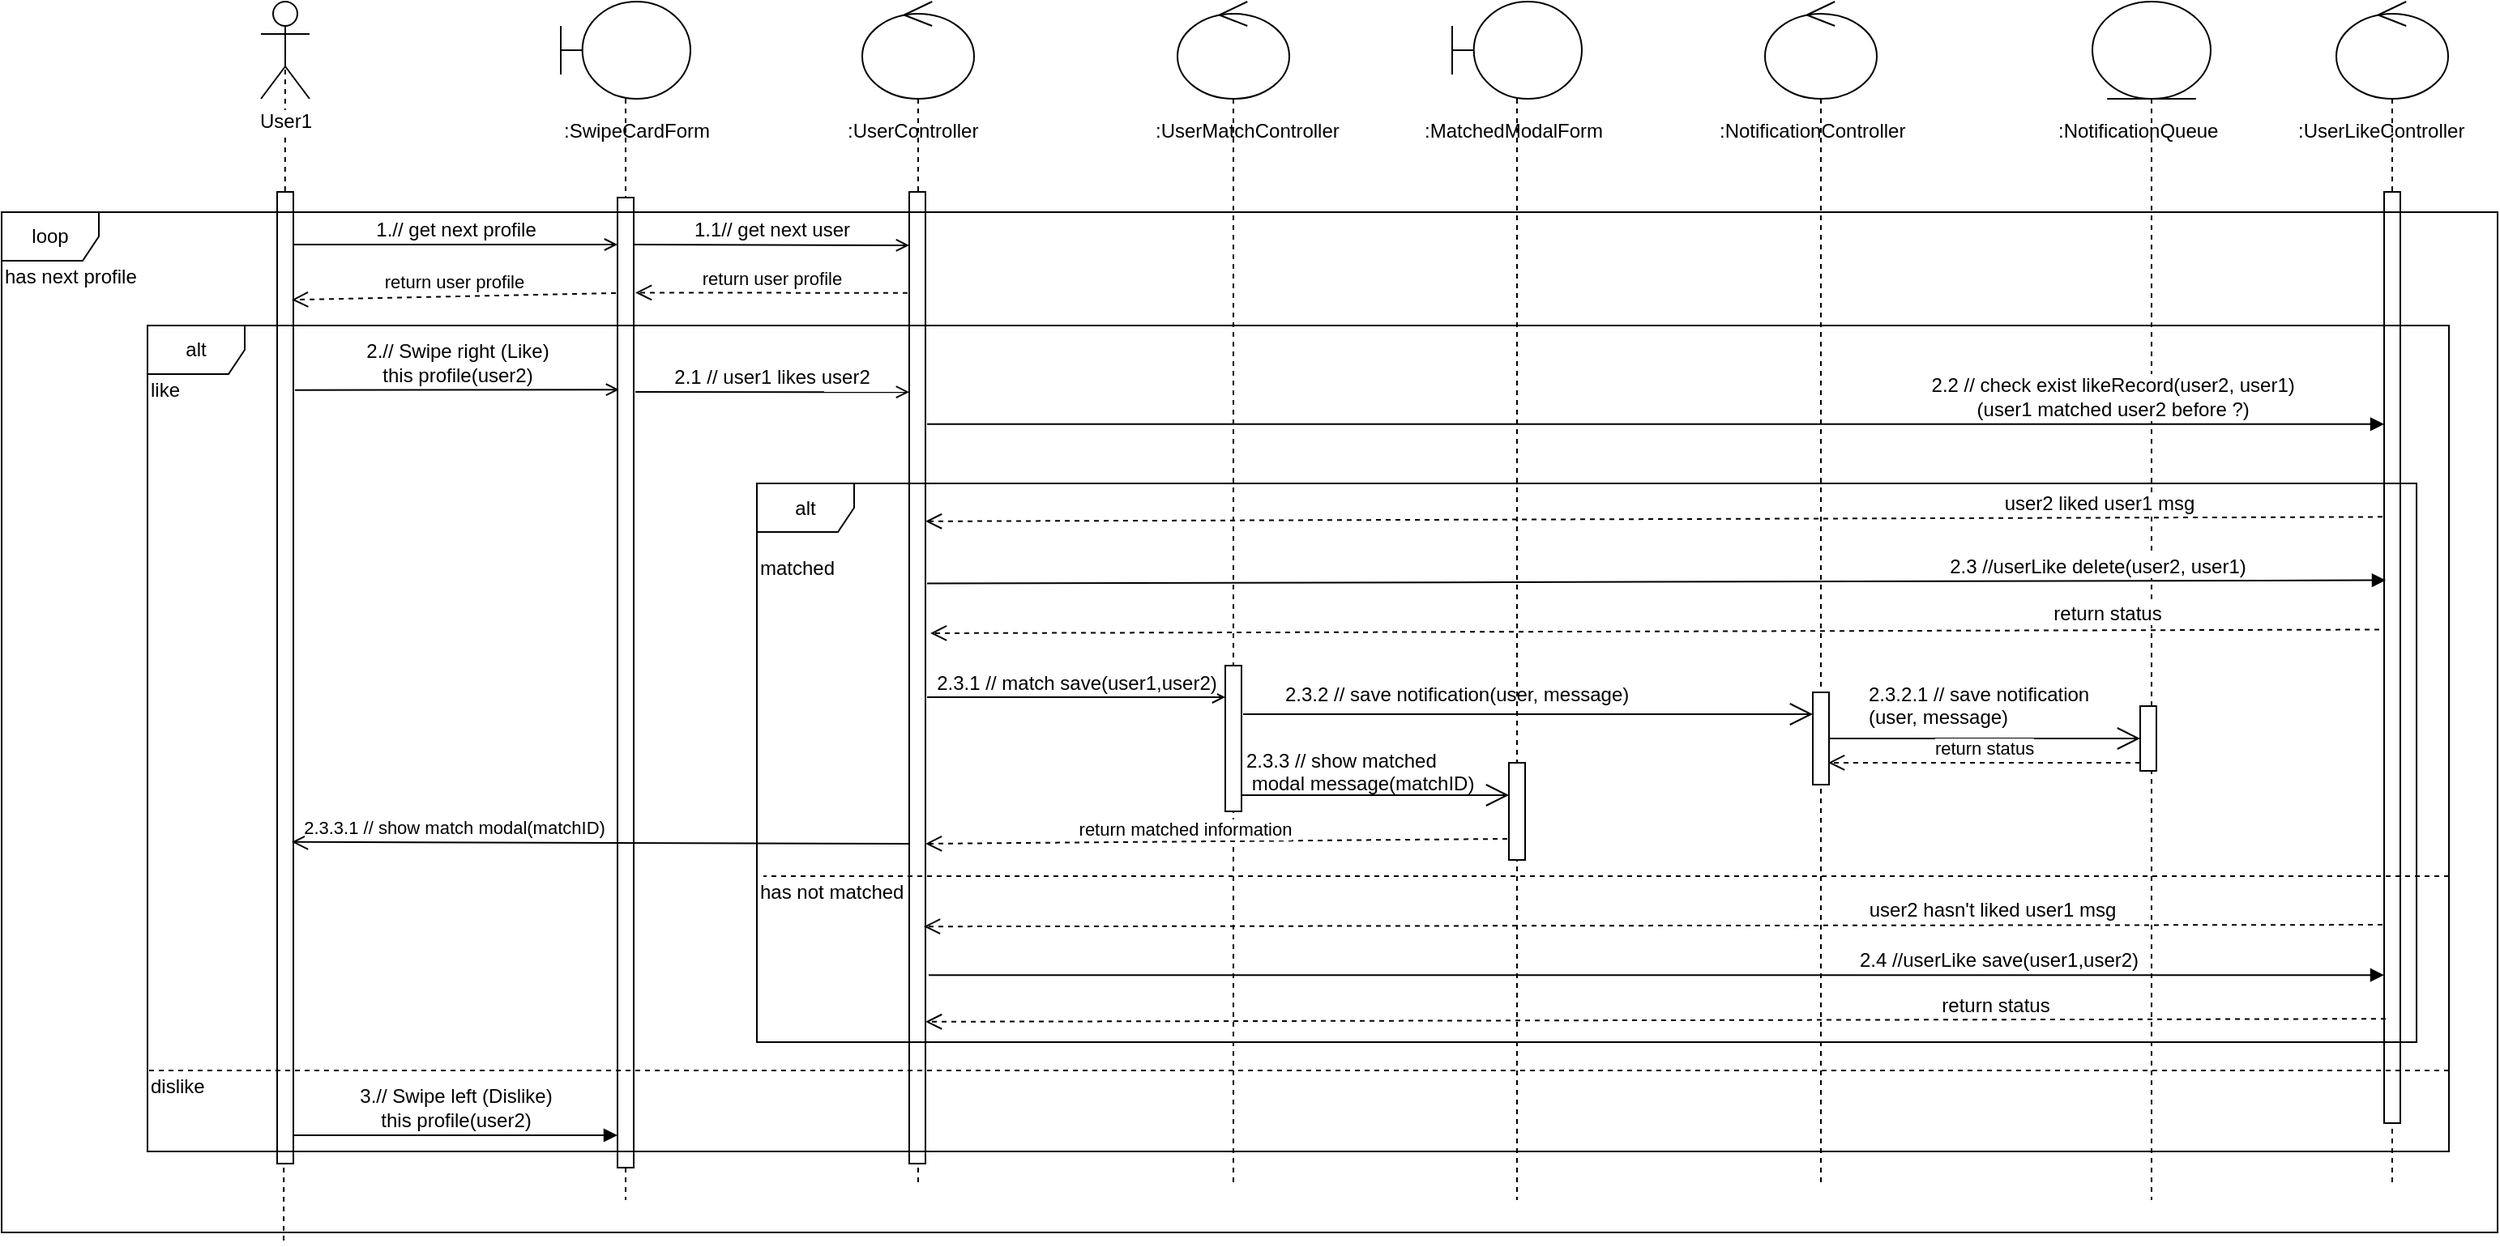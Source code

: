 <mxfile version="12.2.6" type="google" pages="1"><diagram id="qBO0idU9WgJMO6IqK8PA" name="Page-1"><mxGraphModel dx="772" dy="485" grid="1" gridSize="10" guides="1" tooltips="1" connect="1" arrows="1" fold="1" page="1" pageScale="1" pageWidth="1920" pageHeight="1200" math="0" shadow="0"><root><mxCell id="0"/><mxCell id="1" parent="0"/><mxCell id="ysQLj2C-NkpYgsDiHovC-96" value="" style="shape=umlLifeline;participant=umlEntity;perimeter=lifelinePerimeter;whiteSpace=wrap;html=1;container=1;collapsible=0;recursiveResize=0;verticalAlign=top;spacingTop=36;labelBackgroundColor=#ffffff;outlineConnect=0;size=60;" vertex="1" parent="1"><mxGeometry x="1290" y="80" width="73" height="740" as="geometry"/></mxCell><mxCell id="ysQLj2C-NkpYgsDiHovC-34" value="" style="html=1;points=[];perimeter=orthogonalPerimeter;" vertex="1" parent="ysQLj2C-NkpYgsDiHovC-96"><mxGeometry x="29.5" y="435" width="10" height="40" as="geometry"/></mxCell><mxCell id="ysQLj2C-NkpYgsDiHovC-98" value="" style="shape=umlLifeline;participant=umlControl;perimeter=lifelinePerimeter;whiteSpace=wrap;html=1;container=1;collapsible=0;recursiveResize=0;verticalAlign=top;spacingTop=36;labelBackgroundColor=#ffffff;outlineConnect=0;size=60;" vertex="1" parent="1"><mxGeometry x="1088" y="80" width="69" height="730" as="geometry"/></mxCell><mxCell id="ysQLj2C-NkpYgsDiHovC-94" value="" style="shape=umlLifeline;participant=umlControl;perimeter=lifelinePerimeter;whiteSpace=wrap;html=1;container=1;collapsible=0;recursiveResize=0;verticalAlign=top;spacingTop=36;labelBackgroundColor=#ffffff;outlineConnect=0;size=60;" vertex="1" parent="1"><mxGeometry x="1440.5" y="80" width="69" height="730" as="geometry"/></mxCell><mxCell id="ysQLj2C-NkpYgsDiHovC-93" value="" style="shape=umlLifeline;participant=umlControl;perimeter=lifelinePerimeter;whiteSpace=wrap;html=1;container=1;collapsible=0;recursiveResize=0;verticalAlign=top;spacingTop=36;labelBackgroundColor=#ffffff;outlineConnect=0;size=60;" vertex="1" parent="1"><mxGeometry x="725.5" y="80" width="69" height="730" as="geometry"/></mxCell><mxCell id="ysQLj2C-NkpYgsDiHovC-92" value="" style="shape=umlLifeline;participant=umlControl;perimeter=lifelinePerimeter;whiteSpace=wrap;html=1;container=1;collapsible=0;recursiveResize=0;verticalAlign=top;spacingTop=36;labelBackgroundColor=#ffffff;outlineConnect=0;size=60;" vertex="1" parent="1"><mxGeometry x="531" y="80" width="69" height="730" as="geometry"/></mxCell><mxCell id="ysQLj2C-NkpYgsDiHovC-90" value="" style="shape=umlLifeline;participant=umlBoundary;perimeter=lifelinePerimeter;whiteSpace=wrap;html=1;container=1;collapsible=0;recursiveResize=0;verticalAlign=top;spacingTop=36;labelBackgroundColor=#ffffff;outlineConnect=0;size=60;" vertex="1" parent="1"><mxGeometry x="895" y="80" width="80" height="740" as="geometry"/></mxCell><mxCell id="NpGwaIAsqeNKUlh8_AAs-12" value="" style="endArrow=none;endSize=12;dashed=1;html=1;fontSize=12;exitX=0.5;exitY=0.5;exitDx=0;exitDy=0;exitPerimeter=0;endFill=0;entryX=0.113;entryY=1.01;entryDx=0;entryDy=0;entryPerimeter=0;" parent="1" source="NpGwaIAsqeNKUlh8_AAs-1" target="ysQLj2C-NkpYgsDiHovC-73" edge="1"><mxGeometry width="160" relative="1" as="geometry"><mxPoint x="175" y="230" as="sourcePoint"/><mxPoint x="175" y="640" as="targetPoint"/></mxGeometry></mxCell><mxCell id="ysQLj2C-NkpYgsDiHovC-89" value="" style="shape=umlLifeline;participant=umlBoundary;perimeter=lifelinePerimeter;whiteSpace=wrap;html=1;container=1;collapsible=0;recursiveResize=0;verticalAlign=top;spacingTop=36;labelBackgroundColor=#ffffff;outlineConnect=0;size=60;" vertex="1" parent="1"><mxGeometry x="345" y="80" width="80" height="740" as="geometry"/></mxCell><mxCell id="ysQLj2C-NkpYgsDiHovC-52" value="" style="endArrow=open;endFill=1;endSize=12;html=1;" edge="1" parent="1" target="ysQLj2C-NkpYgsDiHovC-48"><mxGeometry width="160" relative="1" as="geometry"><mxPoint x="761.5" y="570" as="sourcePoint"/><mxPoint x="1080.5" y="570" as="targetPoint"/></mxGeometry></mxCell><mxCell id="NpGwaIAsqeNKUlh8_AAs-18" value="2.1 // user1 likes user2" style="html=1;verticalAlign=bottom;endArrow=open;fontSize=12;endFill=0;entryX=0;entryY=0.206;entryDx=0;entryDy=0;entryPerimeter=0;" parent="1" edge="1" target="ysQLj2C-NkpYgsDiHovC-1"><mxGeometry width="80" relative="1" as="geometry"><mxPoint x="391" y="321" as="sourcePoint"/><mxPoint x="560" y="280" as="targetPoint"/></mxGeometry></mxCell><mxCell id="NpGwaIAsqeNKUlh8_AAs-7" value="" style="endArrow=none;endSize=12;dashed=1;html=1;fontSize=12;exitX=0.5;exitY=0.5;exitDx=0;exitDy=0;exitPerimeter=0;endFill=0;" parent="1" source="NpGwaIAsqeNKUlh8_AAs-11" edge="1"><mxGeometry width="160" relative="1" as="geometry"><mxPoint x="160" y="300" as="sourcePoint"/><mxPoint x="175" y="640" as="targetPoint"/></mxGeometry></mxCell><mxCell id="NpGwaIAsqeNKUlh8_AAs-1" value="User1" style="shape=umlActor;verticalLabelPosition=bottom;labelBackgroundColor=#ffffff;verticalAlign=top;html=1;" parent="1" vertex="1"><mxGeometry x="160" y="80" width="30" height="60" as="geometry"/></mxCell><mxCell id="NpGwaIAsqeNKUlh8_AAs-11" value="" style="html=1;points=[];perimeter=orthogonalPerimeter;fontSize=12;" parent="1" vertex="1"><mxGeometry x="170" y="197.5" width="10" height="600" as="geometry"/></mxCell><mxCell id="NpGwaIAsqeNKUlh8_AAs-13" value="2.// Swipe right (Like)&lt;br&gt;this profile(user2)" style="html=1;verticalAlign=bottom;endArrow=open;fontSize=12;endFill=0;entryX=0.1;entryY=0.198;entryDx=0;entryDy=0;entryPerimeter=0;exitX=1.1;exitY=0.204;exitDx=0;exitDy=0;exitPerimeter=0;" parent="1" edge="1" target="NpGwaIAsqeNKUlh8_AAs-27" source="NpGwaIAsqeNKUlh8_AAs-11"><mxGeometry width="80" relative="1" as="geometry"><mxPoint x="180" y="280" as="sourcePoint"/><mxPoint x="380" y="280" as="targetPoint"/></mxGeometry></mxCell><mxCell id="ysQLj2C-NkpYgsDiHovC-1" value="" style="html=1;points=[];perimeter=orthogonalPerimeter;" vertex="1" parent="1"><mxGeometry x="560" y="197.5" width="10" height="600" as="geometry"/></mxCell><mxCell id="NpGwaIAsqeNKUlh8_AAs-29" value="" style="html=1;points=[];perimeter=orthogonalPerimeter;fontSize=12;" parent="1" vertex="1"><mxGeometry x="1470" y="197.5" width="10" height="575" as="geometry"/></mxCell><mxCell id="NpGwaIAsqeNKUlh8_AAs-27" value="" style="html=1;points=[];perimeter=orthogonalPerimeter;fontSize=12;" parent="1" vertex="1"><mxGeometry x="380" y="201" width="10" height="599" as="geometry"/></mxCell><mxCell id="ysQLj2C-NkpYgsDiHovC-11" value=":UserController" style="text;html=1;resizable=0;points=[];autosize=1;align=left;verticalAlign=top;spacingTop=-4;" vertex="1" parent="1"><mxGeometry x="520" y="150" width="100" height="20" as="geometry"/></mxCell><mxCell id="ysQLj2C-NkpYgsDiHovC-12" value=":UserLikeController" style="text;html=1;resizable=0;points=[];autosize=1;align=left;verticalAlign=top;spacingTop=-4;" vertex="1" parent="1"><mxGeometry x="1415" y="150" width="120" height="20" as="geometry"/></mxCell><mxCell id="ysQLj2C-NkpYgsDiHovC-13" value=":SwipeCardForm" style="text;html=1;resizable=0;points=[];autosize=1;align=left;verticalAlign=top;spacingTop=-4;" vertex="1" parent="1"><mxGeometry x="345" y="150" width="110" height="20" as="geometry"/></mxCell><mxCell id="ysQLj2C-NkpYgsDiHovC-14" value=":UserMatchController" style="text;html=1;resizable=0;points=[];autosize=1;align=left;verticalAlign=top;spacingTop=-4;" vertex="1" parent="1"><mxGeometry x="710" y="150" width="130" height="20" as="geometry"/></mxCell><mxCell id="ysQLj2C-NkpYgsDiHovC-15" value="2.3.1 // match save(user1,user2)" style="html=1;verticalAlign=bottom;endArrow=open;fontSize=12;endFill=0;" edge="1" parent="1" target="ysQLj2C-NkpYgsDiHovC-16"><mxGeometry width="80" relative="1" as="geometry"><mxPoint x="571" y="509.5" as="sourcePoint"/><mxPoint x="750" y="510" as="targetPoint"/></mxGeometry></mxCell><mxCell id="ysQLj2C-NkpYgsDiHovC-16" value="" style="html=1;points=[];perimeter=orthogonalPerimeter;" vertex="1" parent="1"><mxGeometry x="755" y="490" width="10" height="90" as="geometry"/></mxCell><mxCell id="ysQLj2C-NkpYgsDiHovC-21" value=":MatchedModalForm" style="text;html=1;resizable=0;points=[];autosize=1;align=left;verticalAlign=top;spacingTop=-4;" vertex="1" parent="1"><mxGeometry x="876" y="150" width="130" height="20" as="geometry"/></mxCell><mxCell id="ysQLj2C-NkpYgsDiHovC-28" value=":NotificationQueue" style="text;html=1;resizable=0;points=[];autosize=1;align=left;verticalAlign=top;spacingTop=-4;" vertex="1" parent="1"><mxGeometry x="1266.5" y="150" width="110" height="20" as="geometry"/></mxCell><mxCell id="ysQLj2C-NkpYgsDiHovC-30" value="" style="endArrow=open;endFill=1;endSize=12;html=1;" edge="1" parent="1" target="ysQLj2C-NkpYgsDiHovC-31"><mxGeometry width="160" relative="1" as="geometry"><mxPoint x="766" y="520" as="sourcePoint"/><mxPoint x="1090" y="520" as="targetPoint"/></mxGeometry></mxCell><mxCell id="ysQLj2C-NkpYgsDiHovC-32" value="2.3.2 // save notification(user, message)&amp;nbsp;" style="text;html=1;resizable=0;points=[];autosize=1;align=left;verticalAlign=top;spacingTop=-4;" vertex="1" parent="1"><mxGeometry x="790" y="497.5" width="230" height="20" as="geometry"/></mxCell><mxCell id="ysQLj2C-NkpYgsDiHovC-33" value=":NotificationController" style="text;html=1;resizable=0;points=[];autosize=1;align=left;verticalAlign=top;spacingTop=-4;" vertex="1" parent="1"><mxGeometry x="1057.5" y="150" width="130" height="20" as="geometry"/></mxCell><mxCell id="ysQLj2C-NkpYgsDiHovC-35" value="" style="endArrow=open;endFill=1;endSize=12;html=1;" edge="1" parent="1" source="ysQLj2C-NkpYgsDiHovC-31" target="ysQLj2C-NkpYgsDiHovC-34"><mxGeometry width="160" relative="1" as="geometry"><mxPoint x="1030" y="527.5" as="sourcePoint"/><mxPoint x="1205" y="527.5" as="targetPoint"/></mxGeometry></mxCell><mxCell id="ysQLj2C-NkpYgsDiHovC-36" value="2.3.2.1 // save notification&lt;br&gt;(user, message)" style="text;html=1;resizable=0;points=[];autosize=1;align=left;verticalAlign=top;spacingTop=-4;" vertex="1" parent="1"><mxGeometry x="1150" y="497.5" width="150" height="30" as="geometry"/></mxCell><mxCell id="ysQLj2C-NkpYgsDiHovC-39" value="2.4 //userLike save(user1,user2)" style="html=1;verticalAlign=bottom;endArrow=block;fontSize=12;exitX=1.2;exitY=0.806;exitDx=0;exitDy=0;exitPerimeter=0;" edge="1" parent="1" source="ysQLj2C-NkpYgsDiHovC-1" target="NpGwaIAsqeNKUlh8_AAs-29"><mxGeometry x="0.47" width="80" relative="1" as="geometry"><mxPoint x="571" y="770" as="sourcePoint"/><mxPoint x="745" y="770" as="targetPoint"/><mxPoint as="offset"/></mxGeometry></mxCell><mxCell id="ysQLj2C-NkpYgsDiHovC-41" value="return status" style="html=1;verticalAlign=bottom;endArrow=open;dashed=1;endSize=8;fontSize=12;exitX=-0.3;exitY=0.47;exitDx=0;exitDy=0;exitPerimeter=0;" edge="1" parent="1" source="NpGwaIAsqeNKUlh8_AAs-29"><mxGeometry x="-0.624" y="-1" relative="1" as="geometry"><mxPoint x="1350" y="450" as="sourcePoint"/><mxPoint x="573" y="470" as="targetPoint"/><mxPoint as="offset"/></mxGeometry></mxCell><mxCell id="ysQLj2C-NkpYgsDiHovC-48" value="" style="html=1;points=[];perimeter=orthogonalPerimeter;" vertex="1" parent="1"><mxGeometry x="930" y="550" width="10" height="60" as="geometry"/></mxCell><mxCell id="ysQLj2C-NkpYgsDiHovC-49" value="user2 hasn't liked user1 msg" style="html=1;verticalAlign=bottom;endArrow=open;dashed=1;endSize=8;fontSize=12;exitX=-0.1;exitY=0.787;exitDx=0;exitDy=0;exitPerimeter=0;entryX=0.9;entryY=0.756;entryDx=0;entryDy=0;entryPerimeter=0;" edge="1" parent="1" source="NpGwaIAsqeNKUlh8_AAs-29" target="ysQLj2C-NkpYgsDiHovC-1"><mxGeometry x="-0.464" relative="1" as="geometry"><mxPoint x="1460" y="720" as="sourcePoint"/><mxPoint x="570" y="630" as="targetPoint"/><mxPoint as="offset"/></mxGeometry></mxCell><mxCell id="ysQLj2C-NkpYgsDiHovC-50" value="return matched information" style="html=1;verticalAlign=bottom;endArrow=open;dashed=1;endSize=8;exitX=-0.1;exitY=0.783;exitDx=0;exitDy=0;exitPerimeter=0;" edge="1" parent="1" source="ysQLj2C-NkpYgsDiHovC-48"><mxGeometry x="0.109" y="1" relative="1" as="geometry"><mxPoint x="810" y="582.98" as="sourcePoint"/><mxPoint x="570" y="600" as="targetPoint"/><mxPoint as="offset"/></mxGeometry></mxCell><mxCell id="ysQLj2C-NkpYgsDiHovC-53" value="2.3.3 // show matched&lt;br&gt;&amp;nbsp;modal message(matchID)" style="text;html=1;" vertex="1" parent="1"><mxGeometry x="766" y="535" width="220" height="30" as="geometry"/></mxCell><mxCell id="ysQLj2C-NkpYgsDiHovC-57" value="3.// Swipe left (Dislike)&lt;br&gt;this profile(user2)" style="html=1;verticalAlign=bottom;endArrow=block;fontSize=12;" edge="1" parent="1"><mxGeometry width="80" relative="1" as="geometry"><mxPoint x="180" y="780" as="sourcePoint"/><mxPoint x="380" y="780" as="targetPoint"/></mxGeometry></mxCell><mxCell id="ysQLj2C-NkpYgsDiHovC-58" value="1.1// get next user" style="html=1;verticalAlign=bottom;endArrow=open;fontSize=12;endFill=0;" edge="1" parent="1"><mxGeometry width="80" relative="1" as="geometry"><mxPoint x="390" y="230" as="sourcePoint"/><mxPoint x="560" y="230.5" as="targetPoint"/></mxGeometry></mxCell><mxCell id="ysQLj2C-NkpYgsDiHovC-59" value="return user profile" style="html=1;verticalAlign=bottom;endArrow=open;dashed=1;endSize=8;entryX=1.1;entryY=0.098;entryDx=0;entryDy=0;entryPerimeter=0;exitX=-0.1;exitY=0.104;exitDx=0;exitDy=0;exitPerimeter=0;" edge="1" parent="1" source="ysQLj2C-NkpYgsDiHovC-1" target="NpGwaIAsqeNKUlh8_AAs-27"><mxGeometry relative="1" as="geometry"><mxPoint x="560" y="250" as="sourcePoint"/><mxPoint x="390" y="250" as="targetPoint"/></mxGeometry></mxCell><mxCell id="ysQLj2C-NkpYgsDiHovC-63" value="1.// get next profile" style="html=1;verticalAlign=bottom;endArrow=open;fontSize=12;endFill=0;" edge="1" parent="1"><mxGeometry width="80" relative="1" as="geometry"><mxPoint x="180" y="230" as="sourcePoint"/><mxPoint x="380" y="230" as="targetPoint"/></mxGeometry></mxCell><mxCell id="ysQLj2C-NkpYgsDiHovC-64" value="return user profile" style="html=1;verticalAlign=bottom;endArrow=open;dashed=1;endSize=8;entryX=0.9;entryY=0.111;entryDx=0;entryDy=0;entryPerimeter=0;" edge="1" parent="1" target="NpGwaIAsqeNKUlh8_AAs-11"><mxGeometry relative="1" as="geometry"><mxPoint x="379" y="260" as="sourcePoint"/><mxPoint x="180" y="250" as="targetPoint"/></mxGeometry></mxCell><mxCell id="ysQLj2C-NkpYgsDiHovC-67" value="return status" style="html=1;verticalAlign=bottom;endArrow=open;dashed=1;endSize=8;entryX=0.95;entryY=0.763;entryDx=0;entryDy=0;entryPerimeter=0;" edge="1" parent="1" source="ysQLj2C-NkpYgsDiHovC-34" target="ysQLj2C-NkpYgsDiHovC-31"><mxGeometry x="0.018" relative="1" as="geometry"><mxPoint x="1200" y="549" as="sourcePoint"/><mxPoint x="1030" y="549" as="targetPoint"/><mxPoint x="1" as="offset"/></mxGeometry></mxCell><mxCell id="ysQLj2C-NkpYgsDiHovC-68" value="2.3.3.1 // show match modal(matchID)" style="html=1;verticalAlign=bottom;endArrow=open;endSize=8;exitX=-0.1;exitY=0.783;exitDx=0;exitDy=0;exitPerimeter=0;entryX=0.9;entryY=0.669;entryDx=0;entryDy=0;entryPerimeter=0;" edge="1" parent="1" target="NpGwaIAsqeNKUlh8_AAs-11"><mxGeometry x="0.477" relative="1" as="geometry"><mxPoint x="559.5" y="599.98" as="sourcePoint"/><mxPoint x="200.5" y="603" as="targetPoint"/><mxPoint as="offset"/></mxGeometry></mxCell><mxCell id="ysQLj2C-NkpYgsDiHovC-74" value="has next profile" style="text;html=1;resizable=0;points=[];autosize=1;align=left;verticalAlign=top;spacingTop=-4;" vertex="1" parent="1"><mxGeometry y="240" width="100" height="20" as="geometry"/></mxCell><mxCell id="ysQLj2C-NkpYgsDiHovC-75" value="return status" style="html=1;verticalAlign=bottom;endArrow=open;dashed=1;endSize=8;fontSize=12;exitX=0.1;exitY=0.888;exitDx=0;exitDy=0;exitPerimeter=0;entryX=1;entryY=0.854;entryDx=0;entryDy=0;entryPerimeter=0;" edge="1" parent="1" source="NpGwaIAsqeNKUlh8_AAs-29" target="ysQLj2C-NkpYgsDiHovC-1"><mxGeometry x="-0.464" relative="1" as="geometry"><mxPoint x="1470" y="730" as="sourcePoint"/><mxPoint x="581" y="730" as="targetPoint"/><mxPoint as="offset"/></mxGeometry></mxCell><mxCell id="NpGwaIAsqeNKUlh8_AAs-20" value="2.2 // check exist likeRecord(user2, user1)&amp;nbsp;&lt;br&gt;(user1 matched user2 before ?)&amp;nbsp;" style="html=1;verticalAlign=bottom;endArrow=block;fontSize=12;exitX=1.1;exitY=0.239;exitDx=0;exitDy=0;exitPerimeter=0;" parent="1" edge="1" target="NpGwaIAsqeNKUlh8_AAs-29" source="ysQLj2C-NkpYgsDiHovC-1"><mxGeometry x="0.63" width="80" relative="1" as="geometry"><mxPoint x="570" y="410" as="sourcePoint"/><mxPoint x="1343" y="358" as="targetPoint"/><mxPoint as="offset"/></mxGeometry></mxCell><mxCell id="ysQLj2C-NkpYgsDiHovC-77" value="like" style="text;html=1;resizable=0;points=[];autosize=1;align=left;verticalAlign=top;spacingTop=-4;" vertex="1" parent="1"><mxGeometry x="90" y="310" width="30" height="20" as="geometry"/></mxCell><mxCell id="ysQLj2C-NkpYgsDiHovC-78" value="dislike" style="text;html=1;resizable=0;points=[];autosize=1;align=left;verticalAlign=top;spacingTop=-4;" vertex="1" parent="1"><mxGeometry x="90" y="740" width="50" height="20" as="geometry"/></mxCell><mxCell id="ysQLj2C-NkpYgsDiHovC-79" value="" style="html=1;verticalAlign=bottom;endArrow=none;dashed=1;endSize=8;endFill=0;" edge="1" parent="1"><mxGeometry relative="1" as="geometry"><mxPoint x="1510" y="740" as="sourcePoint"/><mxPoint x="90" y="740" as="targetPoint"/></mxGeometry></mxCell><mxCell id="NpGwaIAsqeNKUlh8_AAs-26" value="user2 liked user1 msg" style="html=1;verticalAlign=bottom;endArrow=open;dashed=1;endSize=8;fontSize=12;entryX=1;entryY=0.339;entryDx=0;entryDy=0;entryPerimeter=0;exitX=-0.1;exitY=0.349;exitDx=0;exitDy=0;exitPerimeter=0;" parent="1" edge="1" target="ysQLj2C-NkpYgsDiHovC-1" source="NpGwaIAsqeNKUlh8_AAs-29"><mxGeometry x="-0.61" relative="1" as="geometry"><mxPoint x="1472" y="323" as="sourcePoint"/><mxPoint x="570" y="427" as="targetPoint"/><mxPoint as="offset"/></mxGeometry></mxCell><mxCell id="ysQLj2C-NkpYgsDiHovC-40" value="2.3 //userLike delete(user2, user1)" style="html=1;verticalAlign=bottom;endArrow=block;fontSize=12;exitX=1.1;exitY=0.403;exitDx=0;exitDy=0;exitPerimeter=0;entryX=0.1;entryY=0.417;entryDx=0;entryDy=0;entryPerimeter=0;" edge="1" parent="1" source="ysQLj2C-NkpYgsDiHovC-1" target="NpGwaIAsqeNKUlh8_AAs-29"><mxGeometry x="0.604" width="80" relative="1" as="geometry"><mxPoint x="571" y="430" as="sourcePoint"/><mxPoint x="1469" y="327" as="targetPoint"/><mxPoint as="offset"/></mxGeometry></mxCell><mxCell id="ysQLj2C-NkpYgsDiHovC-86" value="matched" style="text;html=1;resizable=0;points=[];autosize=1;align=left;verticalAlign=top;spacingTop=-4;" vertex="1" parent="1"><mxGeometry x="466" y="420" width="60" height="20" as="geometry"/></mxCell><mxCell id="ysQLj2C-NkpYgsDiHovC-87" value="" style="html=1;verticalAlign=bottom;endArrow=none;dashed=1;endSize=8;endFill=0;" edge="1" parent="1"><mxGeometry relative="1" as="geometry"><mxPoint x="1510" y="620" as="sourcePoint"/><mxPoint x="470" y="620" as="targetPoint"/></mxGeometry></mxCell><mxCell id="ysQLj2C-NkpYgsDiHovC-88" value="has not matched" style="text;html=1;resizable=0;points=[];autosize=1;align=left;verticalAlign=top;spacingTop=-4;" vertex="1" parent="1"><mxGeometry x="466" y="620" width="100" height="20" as="geometry"/></mxCell><mxCell id="ysQLj2C-NkpYgsDiHovC-31" value="" style="html=1;points=[];perimeter=orthogonalPerimeter;" vertex="1" parent="1"><mxGeometry x="1117.5" y="506.5" width="10" height="57" as="geometry"/></mxCell><mxCell id="ysQLj2C-NkpYgsDiHovC-84" value="alt" style="shape=umlFrame;whiteSpace=wrap;html=1;" vertex="1" parent="1"><mxGeometry x="466" y="377.5" width="1024" height="345" as="geometry"/></mxCell><mxCell id="ysQLj2C-NkpYgsDiHovC-82" value="alt" style="shape=umlFrame;whiteSpace=wrap;html=1;" vertex="1" parent="1"><mxGeometry x="90" y="280" width="1420" height="510" as="geometry"/></mxCell><mxCell id="ysQLj2C-NkpYgsDiHovC-73" value="loop" style="shape=umlFrame;whiteSpace=wrap;html=1;" vertex="1" parent="1"><mxGeometry y="210" width="1540" height="630" as="geometry"/></mxCell></root></mxGraphModel></diagram></mxfile>
